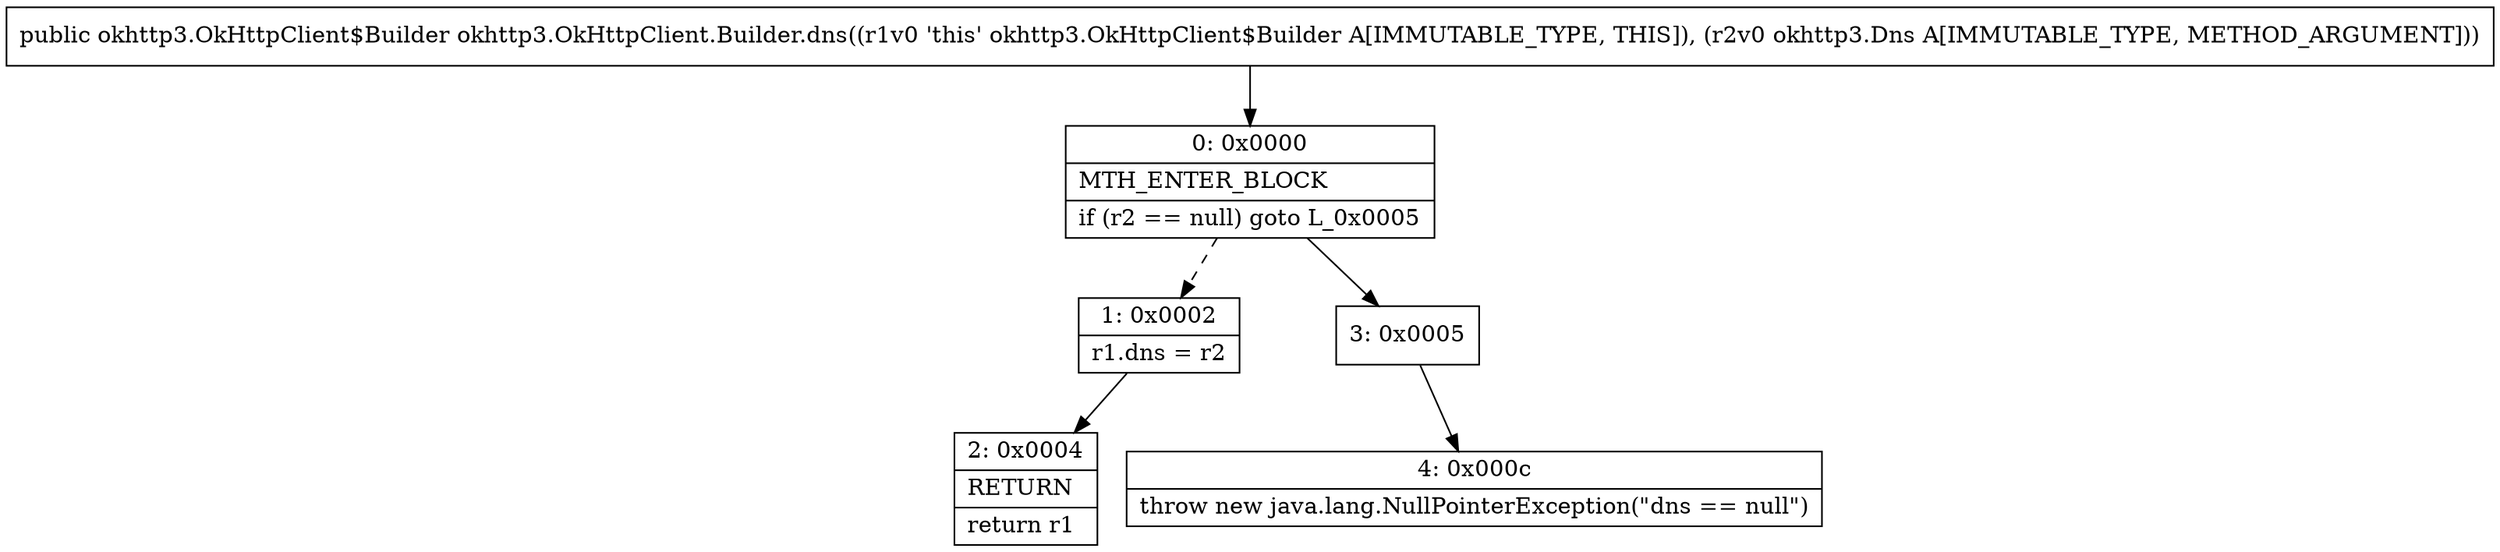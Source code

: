 digraph "CFG forokhttp3.OkHttpClient.Builder.dns(Lokhttp3\/Dns;)Lokhttp3\/OkHttpClient$Builder;" {
Node_0 [shape=record,label="{0\:\ 0x0000|MTH_ENTER_BLOCK\l|if (r2 == null) goto L_0x0005\l}"];
Node_1 [shape=record,label="{1\:\ 0x0002|r1.dns = r2\l}"];
Node_2 [shape=record,label="{2\:\ 0x0004|RETURN\l|return r1\l}"];
Node_3 [shape=record,label="{3\:\ 0x0005}"];
Node_4 [shape=record,label="{4\:\ 0x000c|throw new java.lang.NullPointerException(\"dns == null\")\l}"];
MethodNode[shape=record,label="{public okhttp3.OkHttpClient$Builder okhttp3.OkHttpClient.Builder.dns((r1v0 'this' okhttp3.OkHttpClient$Builder A[IMMUTABLE_TYPE, THIS]), (r2v0 okhttp3.Dns A[IMMUTABLE_TYPE, METHOD_ARGUMENT])) }"];
MethodNode -> Node_0;
Node_0 -> Node_1[style=dashed];
Node_0 -> Node_3;
Node_1 -> Node_2;
Node_3 -> Node_4;
}

